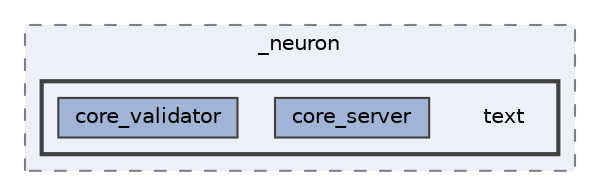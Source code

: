 digraph "/Users/macthrasher/bittensor/bittensor/_neuron/text"
{
 // LATEX_PDF_SIZE
  bgcolor="transparent";
  edge [fontname=Helvetica,fontsize=10,labelfontname=Helvetica,labelfontsize=10];
  node [fontname=Helvetica,fontsize=10,shape=box,height=0.2,width=0.4];
  compound=true
  subgraph clusterdir_a86f13a7b34109dbfa5dec4358a81623 {
    graph [ bgcolor="#edf0f7", pencolor="grey50", label="_neuron", fontname=Helvetica,fontsize=10 style="filled,dashed", URL="dir_a86f13a7b34109dbfa5dec4358a81623.html",tooltip=""]
  subgraph clusterdir_0076424bbce5090d38b71286aaa871cd {
    graph [ bgcolor="#edf0f7", pencolor="grey25", label="", fontname=Helvetica,fontsize=10 style="filled,bold", URL="dir_0076424bbce5090d38b71286aaa871cd.html",tooltip=""]
    dir_0076424bbce5090d38b71286aaa871cd [shape=plaintext, label="text"];
  dir_a3e57267ad7e67d77cf5ee636078a36c [label="core_server", fillcolor="#a2b4d6", color="grey25", style="filled", URL="dir_a3e57267ad7e67d77cf5ee636078a36c.html",tooltip=""];
  dir_071c7766c8e55d19386060a3bf2c61d6 [label="core_validator", fillcolor="#a2b4d6", color="grey25", style="filled", URL="dir_071c7766c8e55d19386060a3bf2c61d6.html",tooltip=""];
  }
  }
}
